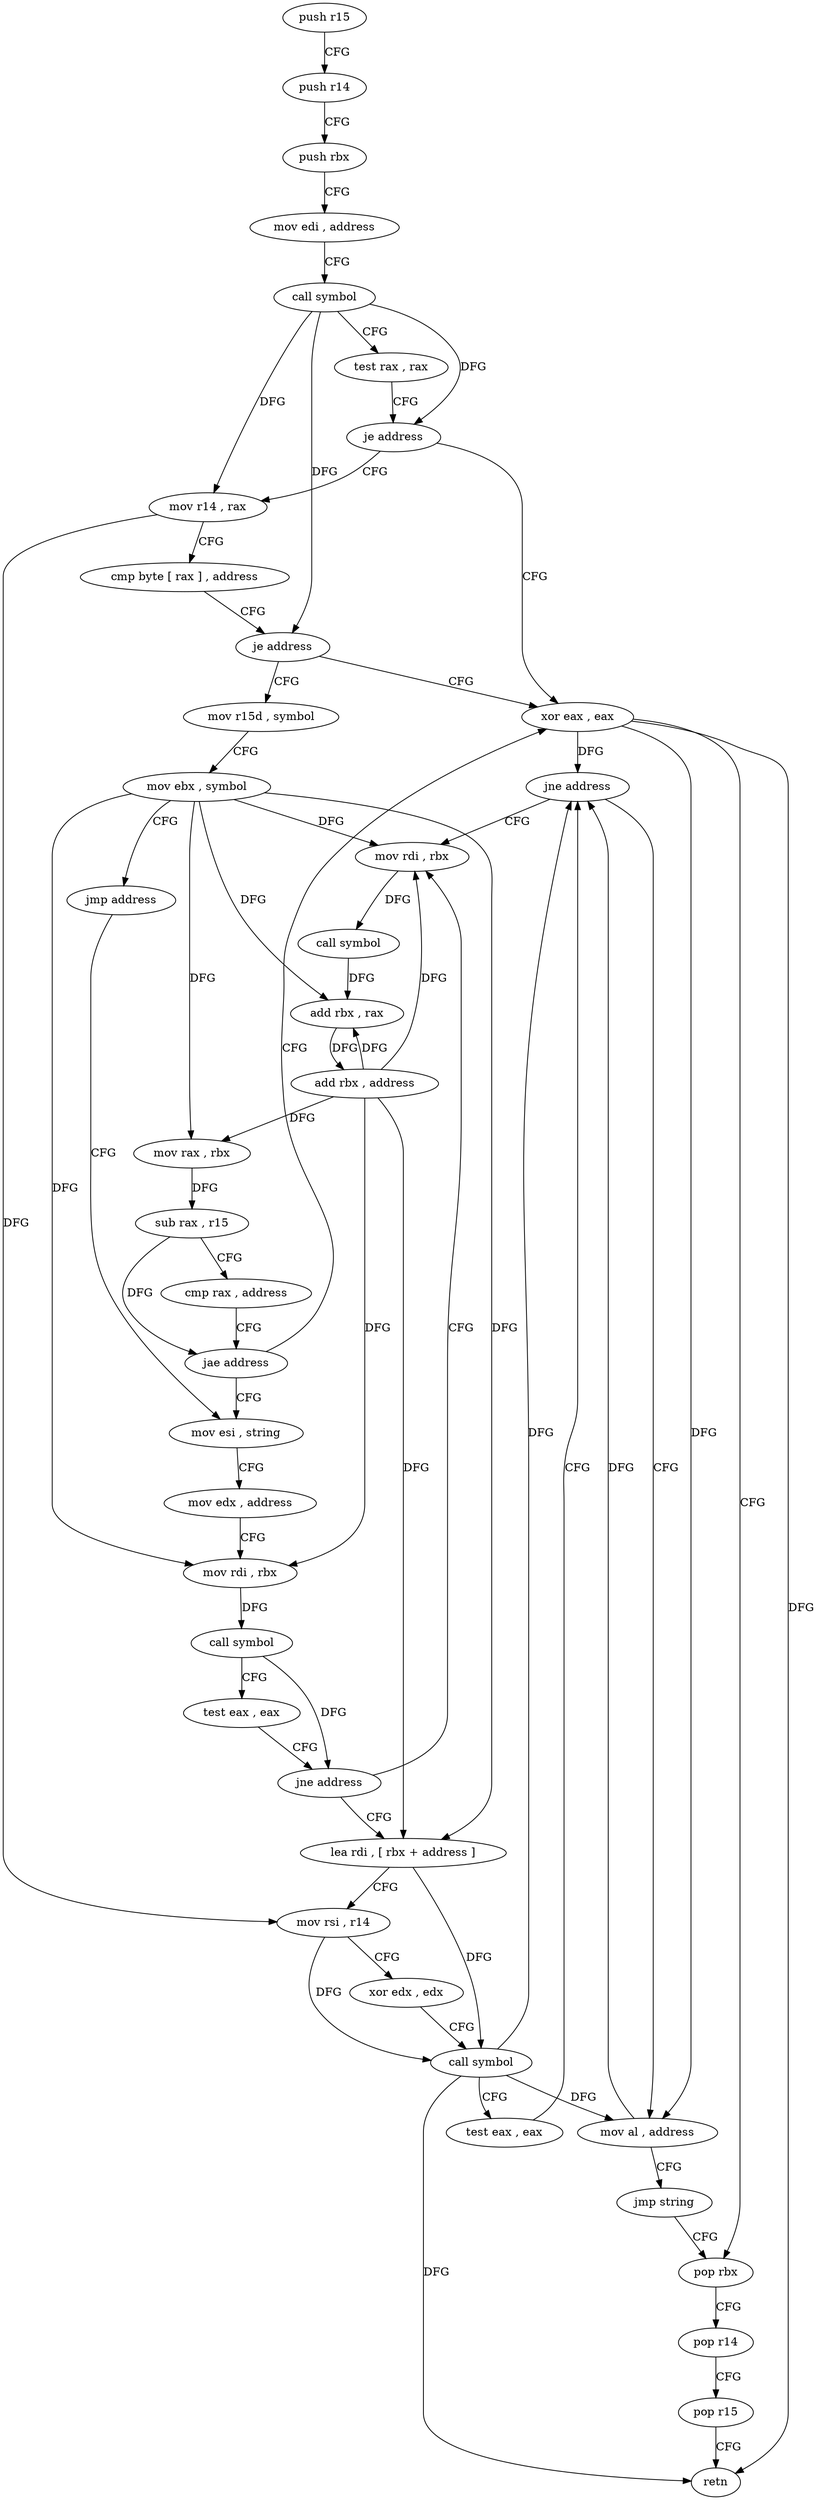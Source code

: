 digraph "func" {
"4219856" [label = "push r15" ]
"4219858" [label = "push r14" ]
"4219860" [label = "push rbx" ]
"4219861" [label = "mov edi , address" ]
"4219866" [label = "call symbol" ]
"4219871" [label = "test rax , rax" ]
"4219874" [label = "je address" ]
"4219977" [label = "xor eax , eax" ]
"4219876" [label = "mov r14 , rax" ]
"4219979" [label = "pop rbx" ]
"4219879" [label = "cmp byte [ rax ] , address" ]
"4219882" [label = "je address" ]
"4219884" [label = "mov r15d , symbol" ]
"4219890" [label = "mov ebx , symbol" ]
"4219895" [label = "jmp address" ]
"4219933" [label = "mov esi , string" ]
"4219938" [label = "mov edx , address" ]
"4219943" [label = "mov rdi , rbx" ]
"4219946" [label = "call symbol" ]
"4219951" [label = "test eax , eax" ]
"4219953" [label = "jne address" ]
"4219904" [label = "mov rdi , rbx" ]
"4219955" [label = "lea rdi , [ rbx + address ]" ]
"4219907" [label = "call symbol" ]
"4219912" [label = "add rbx , rax" ]
"4219915" [label = "add rbx , address" ]
"4219919" [label = "mov rax , rbx" ]
"4219922" [label = "sub rax , r15" ]
"4219925" [label = "cmp rax , address" ]
"4219931" [label = "jae address" ]
"4219959" [label = "mov rsi , r14" ]
"4219962" [label = "xor edx , edx" ]
"4219964" [label = "call symbol" ]
"4219969" [label = "test eax , eax" ]
"4219971" [label = "jne address" ]
"4219973" [label = "mov al , address" ]
"4219975" [label = "jmp string" ]
"4219980" [label = "pop r14" ]
"4219982" [label = "pop r15" ]
"4219984" [label = "retn" ]
"4219856" -> "4219858" [ label = "CFG" ]
"4219858" -> "4219860" [ label = "CFG" ]
"4219860" -> "4219861" [ label = "CFG" ]
"4219861" -> "4219866" [ label = "CFG" ]
"4219866" -> "4219871" [ label = "CFG" ]
"4219866" -> "4219874" [ label = "DFG" ]
"4219866" -> "4219876" [ label = "DFG" ]
"4219866" -> "4219882" [ label = "DFG" ]
"4219871" -> "4219874" [ label = "CFG" ]
"4219874" -> "4219977" [ label = "CFG" ]
"4219874" -> "4219876" [ label = "CFG" ]
"4219977" -> "4219979" [ label = "CFG" ]
"4219977" -> "4219984" [ label = "DFG" ]
"4219977" -> "4219971" [ label = "DFG" ]
"4219977" -> "4219973" [ label = "DFG" ]
"4219876" -> "4219879" [ label = "CFG" ]
"4219876" -> "4219959" [ label = "DFG" ]
"4219979" -> "4219980" [ label = "CFG" ]
"4219879" -> "4219882" [ label = "CFG" ]
"4219882" -> "4219977" [ label = "CFG" ]
"4219882" -> "4219884" [ label = "CFG" ]
"4219884" -> "4219890" [ label = "CFG" ]
"4219890" -> "4219895" [ label = "CFG" ]
"4219890" -> "4219943" [ label = "DFG" ]
"4219890" -> "4219904" [ label = "DFG" ]
"4219890" -> "4219912" [ label = "DFG" ]
"4219890" -> "4219919" [ label = "DFG" ]
"4219890" -> "4219955" [ label = "DFG" ]
"4219895" -> "4219933" [ label = "CFG" ]
"4219933" -> "4219938" [ label = "CFG" ]
"4219938" -> "4219943" [ label = "CFG" ]
"4219943" -> "4219946" [ label = "DFG" ]
"4219946" -> "4219951" [ label = "CFG" ]
"4219946" -> "4219953" [ label = "DFG" ]
"4219951" -> "4219953" [ label = "CFG" ]
"4219953" -> "4219904" [ label = "CFG" ]
"4219953" -> "4219955" [ label = "CFG" ]
"4219904" -> "4219907" [ label = "DFG" ]
"4219955" -> "4219959" [ label = "CFG" ]
"4219955" -> "4219964" [ label = "DFG" ]
"4219907" -> "4219912" [ label = "DFG" ]
"4219912" -> "4219915" [ label = "DFG" ]
"4219915" -> "4219919" [ label = "DFG" ]
"4219915" -> "4219943" [ label = "DFG" ]
"4219915" -> "4219904" [ label = "DFG" ]
"4219915" -> "4219912" [ label = "DFG" ]
"4219915" -> "4219955" [ label = "DFG" ]
"4219919" -> "4219922" [ label = "DFG" ]
"4219922" -> "4219925" [ label = "CFG" ]
"4219922" -> "4219931" [ label = "DFG" ]
"4219925" -> "4219931" [ label = "CFG" ]
"4219931" -> "4219977" [ label = "CFG" ]
"4219931" -> "4219933" [ label = "CFG" ]
"4219959" -> "4219962" [ label = "CFG" ]
"4219959" -> "4219964" [ label = "DFG" ]
"4219962" -> "4219964" [ label = "CFG" ]
"4219964" -> "4219969" [ label = "CFG" ]
"4219964" -> "4219984" [ label = "DFG" ]
"4219964" -> "4219971" [ label = "DFG" ]
"4219964" -> "4219973" [ label = "DFG" ]
"4219969" -> "4219971" [ label = "CFG" ]
"4219971" -> "4219904" [ label = "CFG" ]
"4219971" -> "4219973" [ label = "CFG" ]
"4219973" -> "4219975" [ label = "CFG" ]
"4219973" -> "4219971" [ label = "DFG" ]
"4219975" -> "4219979" [ label = "CFG" ]
"4219980" -> "4219982" [ label = "CFG" ]
"4219982" -> "4219984" [ label = "CFG" ]
}
